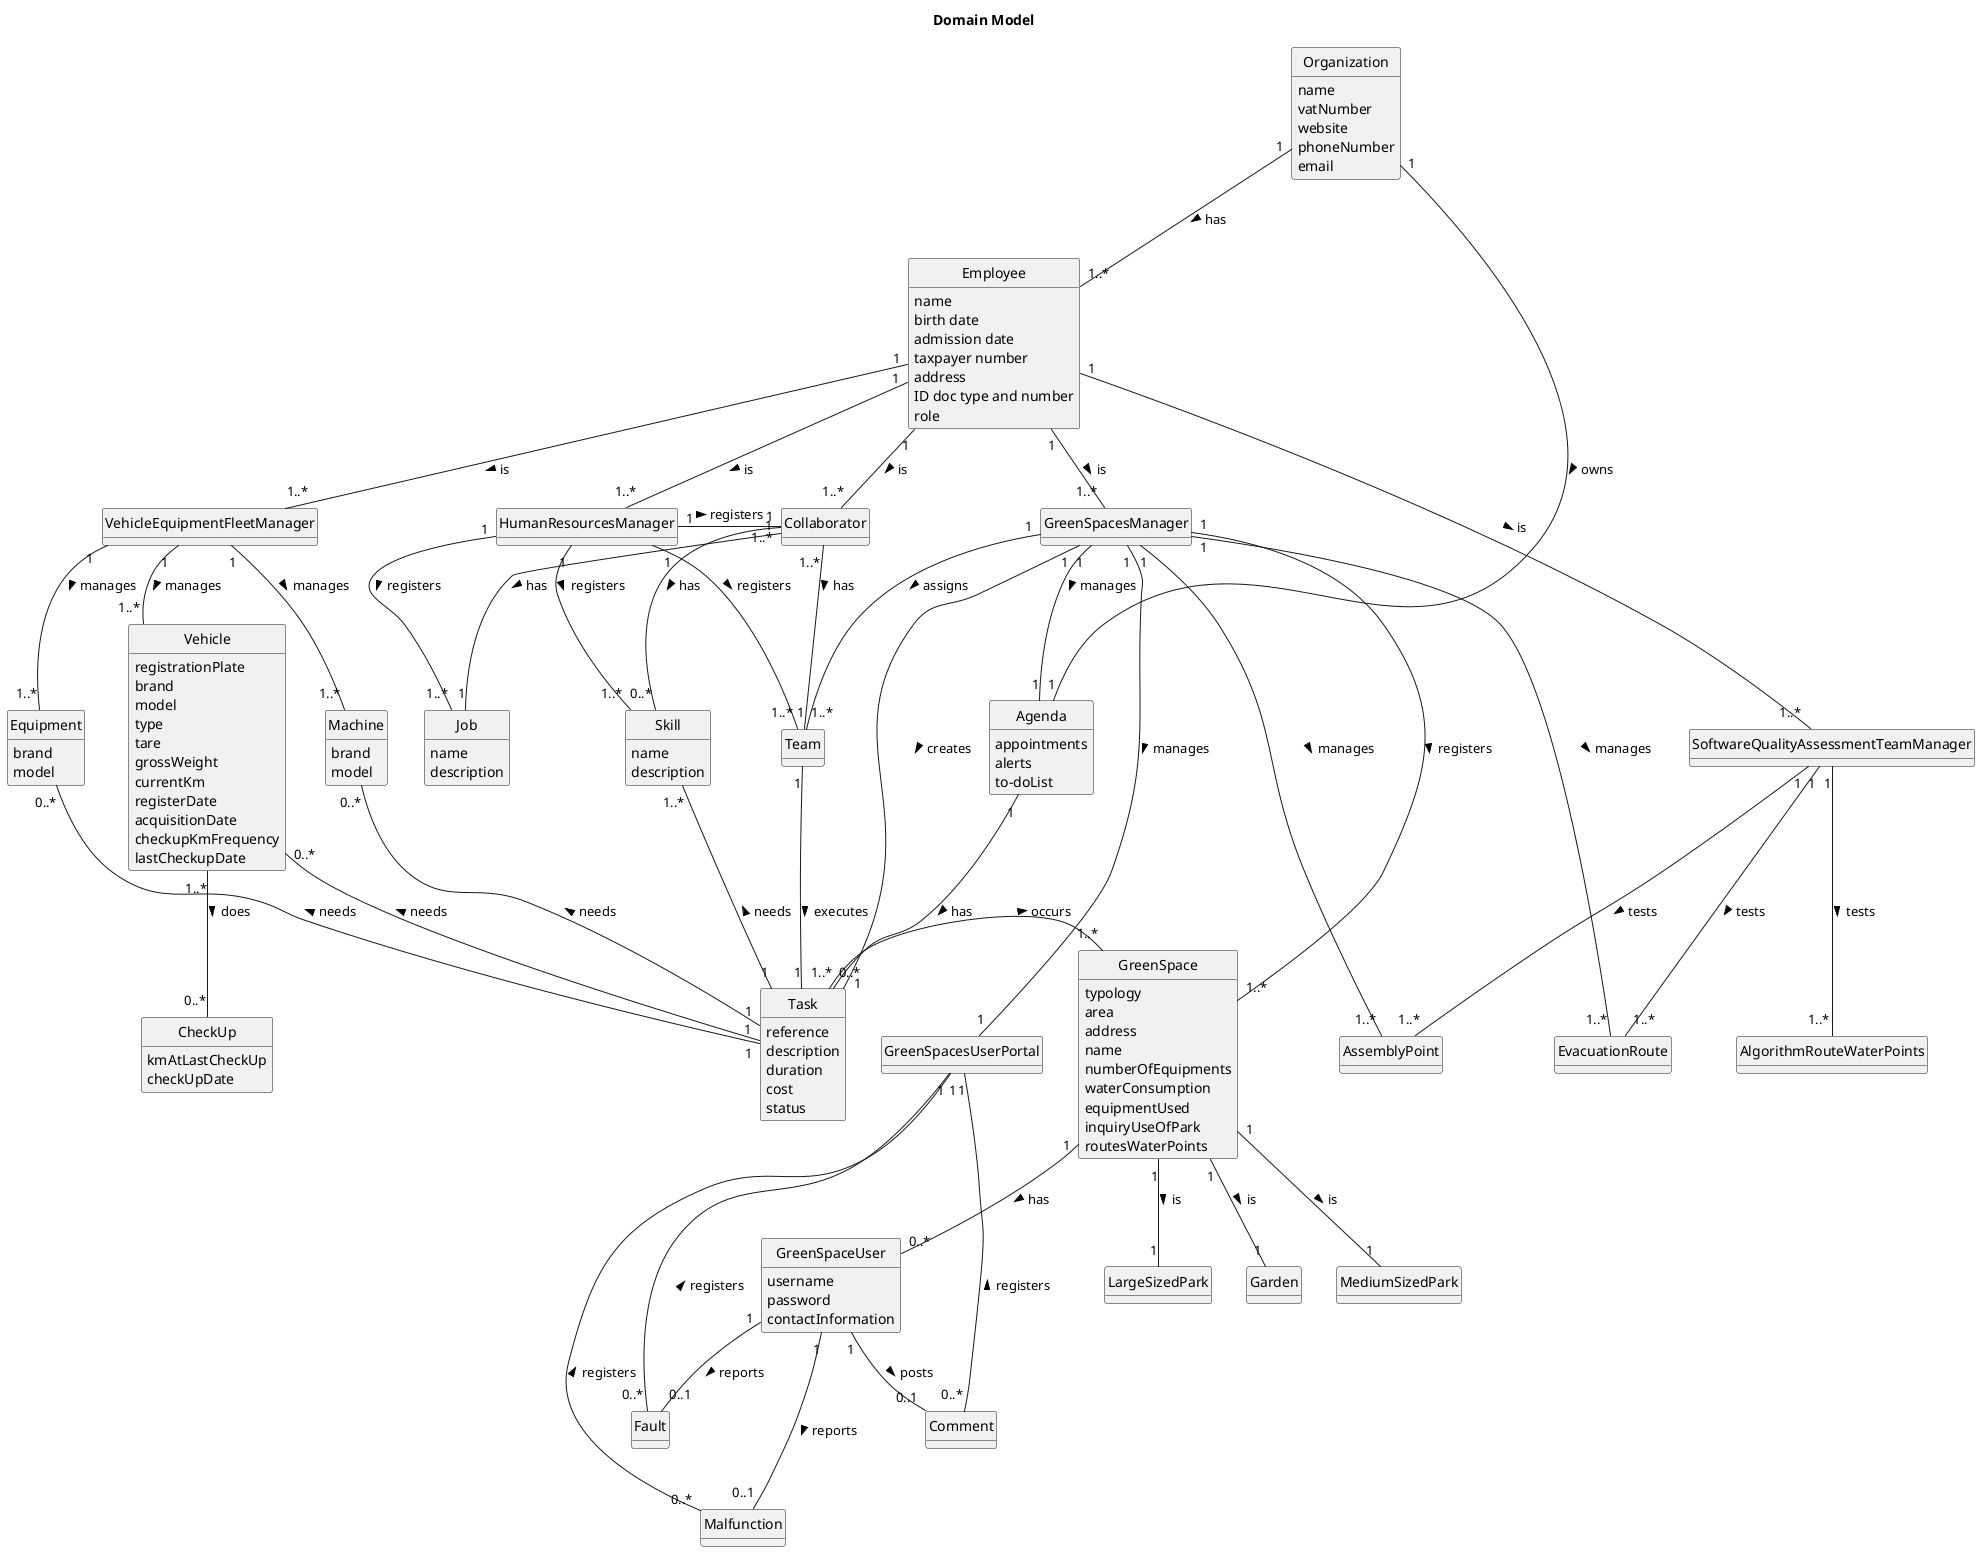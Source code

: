 @startuml
skinparam monochrome true
skinparam packageStyle rectangle
skinparam shadowing false
skinparam classAttributeIconSize 0
'skinparam linetype ortho
'left to right direction
hide circle
hide methods

title Domain Model

class Organization {
    name
    vatNumber
    website
    phoneNumber
    email
}
class Employee {
    name
    birth date
    contact (email/phone)
    admission date
    taxpayer number
    address
    ID doc type and number
    role
}
class Agenda {
    appointments
    alerts
    to-doList
}
class Task {
    reference
    description
    duration
    cost
    status
}
class GreenSpace {
    typology
    area
    address
    name
    numberOfEquipments
    waterConsumption
    equipmentUsed
    inquiryUseOfPark
    routesWaterPoints
}
class GreenSpaceUser {
    username
    password
    contactInformation
}
class HumanResourcesManager{
}
class VehicleEquipmentFleetManager{
}
class GreenSpacesManager{

}
class SoftwareQualityAssessmentTeamManager{

}
class Collaborator{
}
class Team{
}
class Job{
    name
    description
}
class Skill{
    name
    description
}
class Vehicle{
    registrationPlate
    brand
    model
    type
    tare
    grossWeight
    currentKm
    registerDate
    acquisitionDate
    checkupKmFrequency
    lastCheckupDate
}

class CheckUp{
    kmAtLastCheckUp
    checkUpDate
}

class Equipment{
    brand
    model

}
class Machine{
    brand
    model
}
class GreenSpacesUserPortal{
}
class Comment{
}
class Fault{
}
class Malfunction{
}
class Garden{
}
class MediumSizedPark{
}
class LargeSizedPark{
}

Organization "1" -- "1" Agenda : owns >
Organization "1" -- "1..*" Employee : has >
Employee "1" -- "1..*" HumanResourcesManager : is >
Employee "1" -- "1..*" VehicleEquipmentFleetManager : is >
Employee "1" -- "1..*" GreenSpacesManager : is >
Employee "1" -- "1..*" SoftwareQualityAssessmentTeamManager : is >
Employee "1" -- "1..*" Collaborator : is >
Task "1..*" - "1..*" GreenSpace: occurs >
GreenSpace -[hidden]-> Task
HumanResourcesManager "1" -- "1..*" Team : registers >
HumanResourcesManager "1" - "1..*" Collaborator : registers >
HumanResourcesManager "1" -- "1..*" Job : registers >
HumanResourcesManager "1" -- "1..*" Skill : registers >
VehicleEquipmentFleetManager "1" -- "1..*" Vehicle : manages >
VehicleEquipmentFleetManager "1" -- "1..*" Equipment : manages >
VehicleEquipmentFleetManager "1" -- "1..*" Machine : manages >
GreenSpacesManager "1" -- "1..*" GreenSpace : registers >
GreenSpacesManager "1" --- "1" Task : creates >
GreenSpacesManager "1" --- "1" GreenSpacesUserPortal : manages >
GreenSpacesManager "1" --- "1..*" AssemblyPoint : manages >
GreenSpacesManager "1" --- "1..*" EvacuationRoute : manages >
Collaborator "1" -- "1" Job : has >
Collaborator "1" -- "0..*" Skill : has >
Collaborator "1..*" -- "1" Team : has >
Skill "1..*" -- "1" Task : needs <
SoftwareQualityAssessmentTeamManager "1" -- "1..*" AlgorithmRouteWaterPoints : tests >
SoftwareQualityAssessmentTeamManager "1" -- "1..*" EvacuationRoute : tests >
SoftwareQualityAssessmentTeamManager "1" -- "1..*" AssemblyPoint : tests >
GreenSpacesUserPortal "1" --- "0..*" Comment : registers <
GreenSpacesUserPortal "1" --- "0..*" Fault : registers <
GreenSpacesUserPortal "1" ---- "0..*" Malfunction : registers <
GreenSpaceUser "1" -- "0..1" Comment : posts >
Comment -[hidden]-> GreenSpaceUser
GreenSpaceUser "1" -- "0..1" Fault : reports >
Fault -[hidden]-> GreenSpaceUser
GreenSpaceUser "1" -- "0..1" Malfunction : reports >
Malfunction -[hidden]> GreenSpaceUser
Agenda "1" -- "0..*" Task : has >
Team "1" -- "1" Task : executes >
GreenSpace "1" -- "0..*" GreenSpaceUser : has >
Vehicle "0..*" -- "1" Task : needs <
Machine "0..*" -- "1" Task : needs <
Equipment "0..*" -- "1" Task : needs <
GreenSpace "1" -- "1" MediumSizedPark : is >
GreenSpace "1" -- "1" Garden : is >
GreenSpace "1" -- "1" LargeSizedPark : is >
Vehicle "1..*" -- "0..*" CheckUp : does >
GreenSpacesManager "1" -- "1" Agenda : manages >
GreenSpacesManager "1" -- "1..*" Team : assigns >
@enduml
